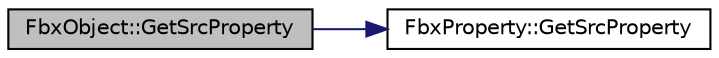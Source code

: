 digraph "FbxObject::GetSrcProperty"
{
  edge [fontname="Helvetica",fontsize="10",labelfontname="Helvetica",labelfontsize="10"];
  node [fontname="Helvetica",fontsize="10",shape=record];
  rankdir="LR";
  Node271 [label="FbxObject::GetSrcProperty",height=0.2,width=0.4,color="black", fillcolor="grey75", style="filled", fontcolor="black"];
  Node271 -> Node272 [color="midnightblue",fontsize="10",style="solid",fontname="Helvetica"];
  Node272 [label="FbxProperty::GetSrcProperty",height=0.2,width=0.4,color="black", fillcolor="white", style="filled",URL="$class_fbx_property.html#ad538b18849614ac8d6ec3031bdf8a7ea"];
}
